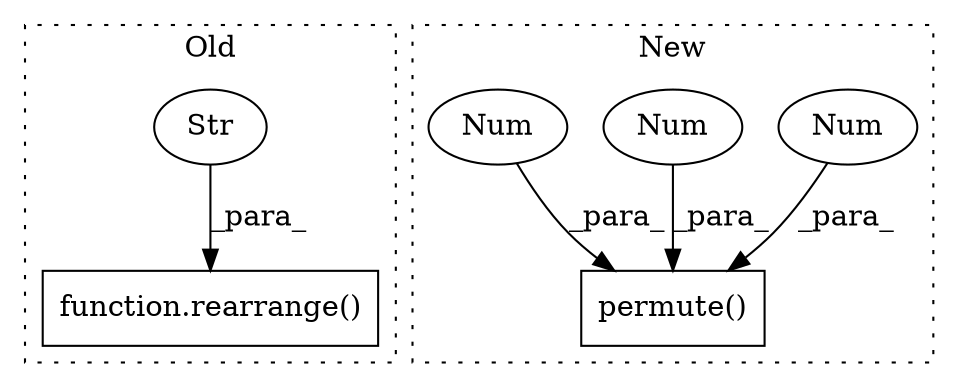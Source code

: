 digraph G {
subgraph cluster0 {
1 [label="function.rearrange()" a="75" s="2365,2400" l="10,1" shape="box"];
3 [label="Str" a="66" s="2380" l="20" shape="ellipse"];
label = "Old";
style="dotted";
}
subgraph cluster1 {
2 [label="permute()" a="75" s="1017,1037" l="10,1" shape="box"];
4 [label="Num" a="76" s="1036" l="1" shape="ellipse"];
5 [label="Num" a="76" s="1030" l="1" shape="ellipse"];
6 [label="Num" a="76" s="1027" l="1" shape="ellipse"];
label = "New";
style="dotted";
}
3 -> 1 [label="_para_"];
4 -> 2 [label="_para_"];
5 -> 2 [label="_para_"];
6 -> 2 [label="_para_"];
}